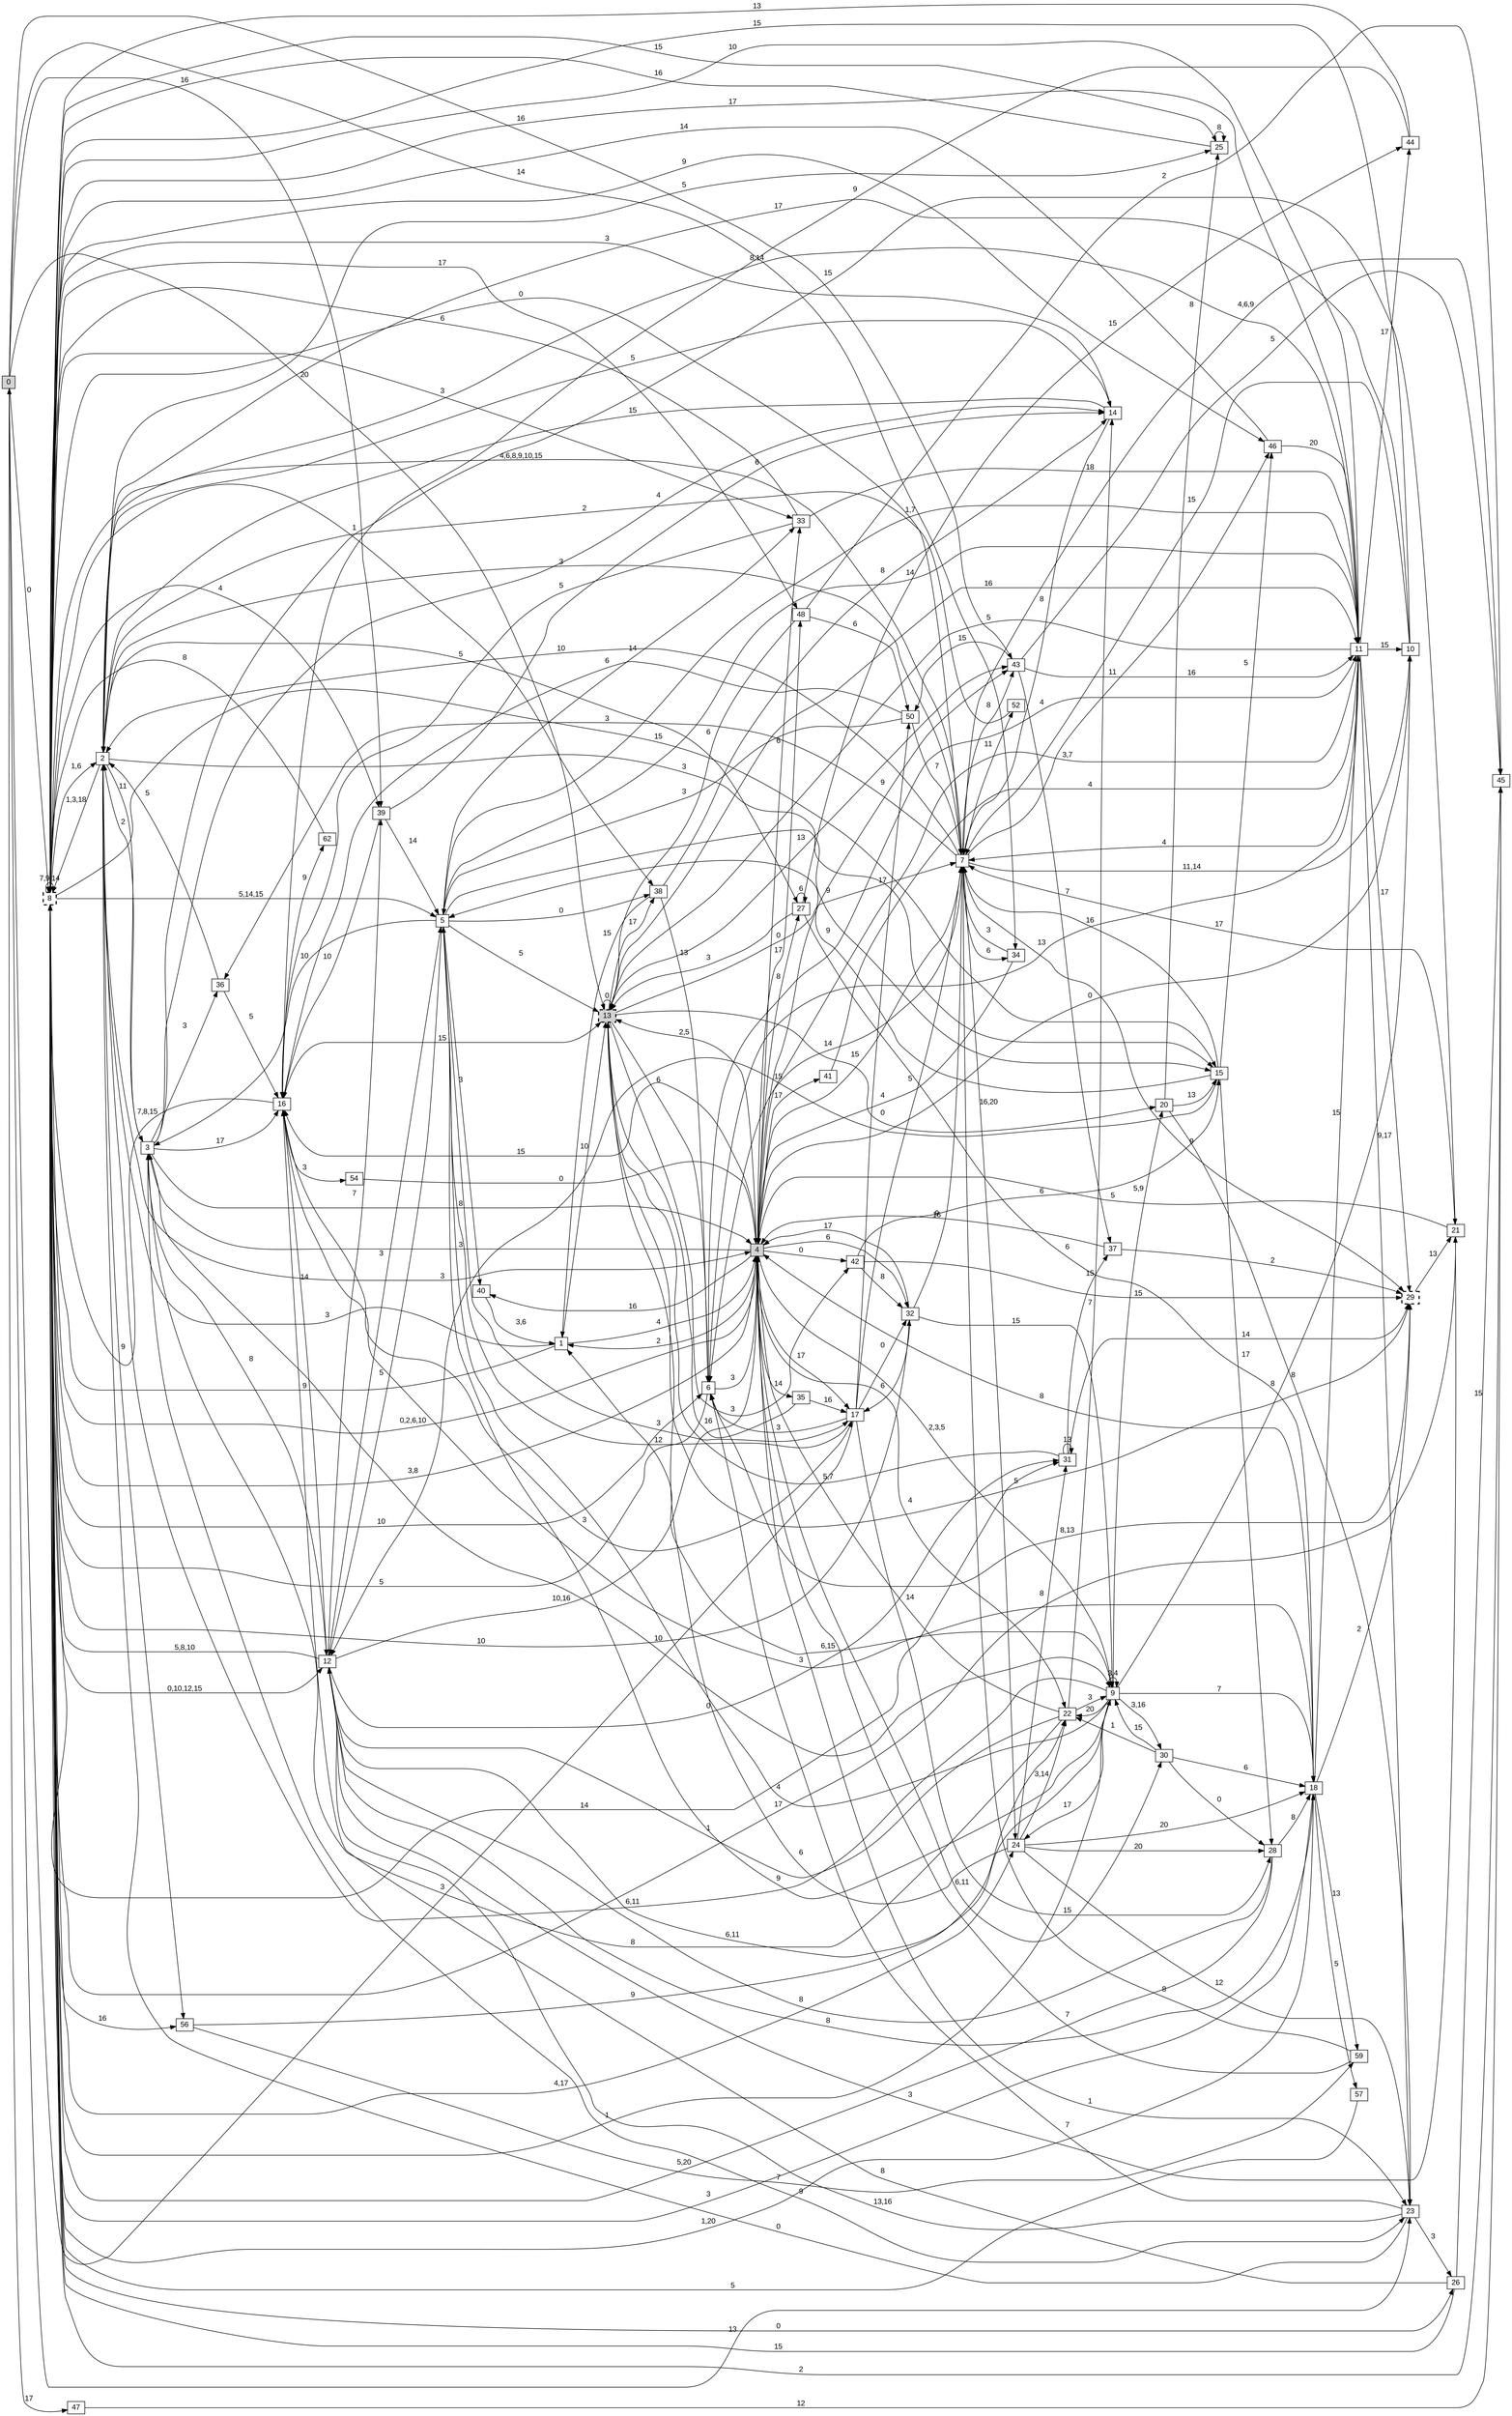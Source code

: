 digraph "NDFA" {
  rankdir=LR
  node [shape=box width=0.1 height=0.1 fontname=Arial]
  edge [fontname=Arial]
/* Estados */
 s0 [label="0" style="filled"] /* I:1 F:0 D:0 */
 s1 [label="1" ] /* I:0 F:0 D:0 */
 s2 [label="2" ] /* I:0 F:0 D:0 */
 s3 [label="3" ] /* I:0 F:0 D:0 */
 s4 [label="4" style="filled"] /* I:1 F:0 D:0 */
 s5 [label="5" ] /* I:0 F:0 D:0 */
 s6 [label="6" ] /* I:0 F:0 D:0 */
 s7 [label="7" ] /* I:0 F:0 D:0 */
 s8 [label="8" style="bold,dashed"] /* I:0 F:1 D:0 */
 s9 [label="9" ] /* I:0 F:0 D:0 */
 s10 [label="10" ] /* I:0 F:0 D:0 */
 s11 [label="11" ] /* I:0 F:0 D:0 */
 s12 [label="12" ] /* I:0 F:0 D:0 */
 s13 [label="13" style="filled,bold,dashed"] /* I:1 F:1 D:0 */
 s14 [label="14" ] /* I:0 F:0 D:0 */
 s15 [label="15" ] /* I:0 F:0 D:0 */
 s16 [label="16" ] /* I:0 F:0 D:0 */
 s17 [label="17" ] /* I:0 F:0 D:0 */
 s18 [label="18" ] /* I:0 F:0 D:0 */
 s20 [label="20" ] /* I:0 F:0 D:0 */
 s21 [label="21" ] /* I:0 F:0 D:0 */
 s22 [label="22" ] /* I:0 F:0 D:0 */
 s23 [label="23" ] /* I:0 F:0 D:0 */
 s24 [label="24" ] /* I:0 F:0 D:0 */
 s25 [label="25" ] /* I:0 F:0 D:0 */
 s26 [label="26" ] /* I:0 F:0 D:0 */
 s27 [label="27" ] /* I:0 F:0 D:0 */
 s28 [label="28" ] /* I:0 F:0 D:0 */
 s29 [label="29" style="bold,dashed"] /* I:0 F:1 D:0 */
 s30 [label="30" ] /* I:0 F:0 D:0 */
 s31 [label="31" ] /* I:0 F:0 D:0 */
 s32 [label="32" ] /* I:0 F:0 D:0 */
 s33 [label="33" ] /* I:0 F:0 D:0 */
 s34 [label="34" ] /* I:0 F:0 D:0 */
 s35 [label="35" ] /* I:0 F:0 D:0 */
 s36 [label="36" ] /* I:0 F:0 D:0 */
 s37 [label="37" ] /* I:0 F:0 D:0 */
 s38 [label="38" ] /* I:0 F:0 D:0 */
 s39 [label="39" ] /* I:0 F:0 D:0 */
 s40 [label="40" ] /* I:0 F:0 D:0 */
 s41 [label="41" ] /* I:0 F:0 D:0 */
 s42 [label="42" ] /* I:0 F:0 D:0 */
 s43 [label="43" ] /* I:0 F:0 D:0 */
 s44 [label="44" ] /* I:0 F:0 D:0 */
 s45 [label="45" ] /* I:0 F:0 D:0 */
 s46 [label="46" ] /* I:0 F:0 D:0 */
 s47 [label="47" ] /* I:0 F:0 D:0 */
 s48 [label="48" ] /* I:0 F:0 D:0 */
 s50 [label="50" ] /* I:0 F:0 D:0 */
 s52 [label="52" ] /* I:0 F:0 D:0 */
 s54 [label="54" ] /* I:0 F:0 D:0 */
 s56 [label="56" ] /* I:0 F:0 D:0 */
 s57 [label="57" ] /* I:0 F:0 D:0 */
 s59 [label="59" ] /* I:0 F:0 D:0 */
 s62 [label="62" ] /* I:0 F:0 D:0 */
/* Transiciones */
  s0 -> s8 [label="0"]
  s0 -> s13 [label="20"]
  s0 -> s23 [label="13"]
  s0 -> s34 [label="14"]
  s0 -> s39 [label="16"]
  s0 -> s43 [label="16"]
  s0 -> s47 [label="17"]
  s1 -> s2 [label="3"]
  s1 -> s4 [label="4"]
  s1 -> s8 [label="9"]
  s1 -> s13 [label="10"]
  s2 -> s3 [label="11"]
  s2 -> s4 [label="3"]
  s2 -> s7 [label="3"]
  s2 -> s8 [label="1,3,18"]
  s2 -> s11 [label="8,14"]
  s2 -> s14 [label="5"]
  s2 -> s15 [label="3"]
  s2 -> s25 [label="5"]
  s2 -> s27 [label="5"]
  s2 -> s56 [label="9"]
  s3 -> s2 [label="2"]
  s3 -> s4 [label="8"]
  s3 -> s9 [label="10"]
  s3 -> s14 [label="4"]
  s3 -> s16 [label="17"]
  s3 -> s21 [label="15"]
  s3 -> s23 [label="9"]
  s3 -> s36 [label="3"]
  s4 -> s1 [label="2"]
  s4 -> s3 [label="3"]
  s4 -> s7 [label="15"]
  s4 -> s8 [label="0,2,6,10"]
  s4 -> s9 [label="2,3,5"]
  s4 -> s10 [label="0"]
  s4 -> s13 [label="2,5"]
  s4 -> s16 [label="15"]
  s4 -> s17 [label="17"]
  s4 -> s22 [label="4"]
  s4 -> s23 [label="1"]
  s4 -> s27 [label="8"]
  s4 -> s30 [label="6,11"]
  s4 -> s32 [label="6"]
  s4 -> s33 [label="6"]
  s4 -> s35 [label="14"]
  s4 -> s40 [label="16"]
  s4 -> s41 [label="17"]
  s4 -> s42 [label="0"]
  s4 -> s43 [label="9"]
  s4 -> s48 [label="17"]
  s5 -> s3 [label="10"]
  s5 -> s9 [label="9"]
  s5 -> s11 [label="1,7"]
  s5 -> s12 [label="5"]
  s5 -> s13 [label="5"]
  s5 -> s15 [label="9"]
  s5 -> s17 [label="3"]
  s5 -> s33 [label="14"]
  s5 -> s38 [label="0"]
  s5 -> s40 [label="3"]
  s6 -> s4 [label="3"]
  s6 -> s8 [label="5"]
  s6 -> s11 [label="4"]
  s7 -> s2 [label="10"]
  s7 -> s6 [label="14"]
  s7 -> s8 [label="4,6,8,9,10,15"]
  s7 -> s10 [label="11,14"]
  s7 -> s24 [label="16,20"]
  s7 -> s29 [label="9"]
  s7 -> s34 [label="6"]
  s7 -> s36 [label="3"]
  s7 -> s43 [label="8"]
  s7 -> s46 [label="11"]
  s7 -> s52 [label="11"]
  s8 -> s2 [label="1,6"]
  s8 -> s4 [label="3,8"]
  s8 -> s5 [label="5,14,15"]
  s8 -> s6 [label="10"]
  s8 -> s7 [label="0"]
  s8 -> s8 [label="7,9,14"]
  s8 -> s11 [label="10"]
  s8 -> s12 [label="0,10,12,15"]
  s8 -> s15 [label="15"]
  s8 -> s18 [label="1,20"]
  s8 -> s24 [label="4,17"]
  s8 -> s25 [label="15"]
  s8 -> s26 [label="0"]
  s8 -> s31 [label="14"]
  s8 -> s32 [label="10"]
  s8 -> s33 [label="3"]
  s8 -> s38 [label="1"]
  s8 -> s39 [label="4"]
  s8 -> s46 [label="9"]
  s8 -> s48 [label="17"]
  s8 -> s56 [label="16"]
  s9 -> s1 [label="6,15"]
  s9 -> s2 [label="6,11"]
  s9 -> s5 [label="4"]
  s9 -> s8 [label="1"]
  s9 -> s9 [label="3,4"]
  s9 -> s10 [label="8"]
  s9 -> s12 [label="6,11"]
  s9 -> s18 [label="7"]
  s9 -> s20 [label="5,9"]
  s9 -> s22 [label="20"]
  s9 -> s24 [label="17"]
  s9 -> s30 [label="3,16"]
  s10 -> s2 [label="17"]
  s10 -> s7 [label="15"]
  s10 -> s8 [label="15"]
  s11 -> s4 [label="3,7"]
  s11 -> s5 [label="14"]
  s11 -> s6 [label="13"]
  s11 -> s7 [label="4"]
  s11 -> s8 [label="17"]
  s11 -> s10 [label="15"]
  s11 -> s13 [label="5"]
  s11 -> s23 [label="9,17"]
  s11 -> s29 [label="17"]
  s11 -> s44 [label="17"]
  s12 -> s3 [label="8"]
  s12 -> s4 [label="10,16"]
  s12 -> s5 [label="3"]
  s12 -> s8 [label="5,8,10"]
  s12 -> s21 [label="3"]
  s12 -> s31 [label="0"]
  s12 -> s39 [label="7"]
  s13 -> s6 [label="6"]
  s13 -> s7 [label="0"]
  s13 -> s11 [label="16"]
  s13 -> s13 [label="0"]
  s13 -> s20 [label="0"]
  s13 -> s29 [label="5"]
  s13 -> s38 [label="17"]
  s13 -> s42 [label="3"]
  s13 -> s43 [label="13"]
  s14 -> s2 [label="15"]
  s14 -> s7 [label="8"]
  s14 -> s8 [label="3"]
  s15 -> s5 [label="9"]
  s15 -> s7 [label="16"]
  s15 -> s12 [label="15"]
  s15 -> s28 [label="17"]
  s15 -> s46 [label="5"]
  s16 -> s8 [label="7,8,15"]
  s16 -> s12 [label="14"]
  s16 -> s13 [label="15"]
  s16 -> s17 [label="3"]
  s16 -> s54 [label="3"]
  s16 -> s62 [label="9"]
  s17 -> s0 [label="3"]
  s17 -> s5 [label="12"]
  s17 -> s6 [label="3"]
  s17 -> s7 [label="5"]
  s17 -> s28 [label="15"]
  s17 -> s32 [label="0"]
  s17 -> s50 [label="17"]
  s18 -> s4 [label="8"]
  s18 -> s8 [label="3"]
  s18 -> s11 [label="15"]
  s18 -> s12 [label="8"]
  s18 -> s16 [label="3"]
  s18 -> s29 [label="2"]
  s18 -> s57 [label="5"]
  s18 -> s59 [label="13"]
  s20 -> s15 [label="13"]
  s20 -> s23 [label="8"]
  s20 -> s25 [label="8"]
  s21 -> s4 [label="5"]
  s21 -> s7 [label="17"]
  s21 -> s8 [label="17"]
  s22 -> s3 [label="8"]
  s22 -> s4 [label="14"]
  s22 -> s9 [label="3"]
  s22 -> s12 [label="1"]
  s22 -> s14 [label="7"]
  s23 -> s2 [label="0"]
  s23 -> s6 [label="7"]
  s23 -> s12 [label="13,16"]
  s23 -> s26 [label="3"]
  s24 -> s13 [label="6"]
  s24 -> s18 [label="20"]
  s24 -> s22 [label="3,14"]
  s24 -> s23 [label="12"]
  s24 -> s28 [label="20"]
  s24 -> s31 [label="8"]
  s25 -> s8 [label="16"]
  s25 -> s25 [label="8"]
  s26 -> s8 [label="15"]
  s26 -> s16 [label="8"]
  s26 -> s45 [label="15"]
  s27 -> s13 [label="3"]
  s27 -> s18 [label="6"]
  s27 -> s27 [label="6"]
  s27 -> s44 [label="15"]
  s28 -> s8 [label="5,20"]
  s28 -> s12 [label="8"]
  s28 -> s18 [label="8"]
  s29 -> s6 [label="8,13"]
  s29 -> s21 [label="13"]
  s30 -> s9 [label="15"]
  s30 -> s18 [label="6"]
  s30 -> s22 [label="1"]
  s30 -> s28 [label="0"]
  s31 -> s13 [label="5,7"]
  s31 -> s29 [label="14"]
  s31 -> s31 [label="13"]
  s31 -> s37 [label="15"]
  s32 -> s4 [label="17"]
  s32 -> s7 [label="16"]
  s32 -> s9 [label="15"]
  s32 -> s17 [label="6"]
  s33 -> s8 [label="6"]
  s33 -> s11 [label="18"]
  s33 -> s16 [label="5"]
  s34 -> s4 [label="4"]
  s34 -> s7 [label="3"]
  s35 -> s13 [label="16"]
  s35 -> s17 [label="16"]
  s36 -> s2 [label="5"]
  s36 -> s16 [label="5"]
  s37 -> s4 [label="9"]
  s37 -> s29 [label="2"]
  s38 -> s1 [label="15"]
  s38 -> s6 [label="13"]
  s38 -> s14 [label="8"]
  s39 -> s5 [label="14"]
  s39 -> s14 [label="6"]
  s39 -> s16 [label="10"]
  s40 -> s1 [label="3,6"]
  s41 -> s11 [label="4"]
  s42 -> s15 [label="6"]
  s42 -> s29 [label="15"]
  s42 -> s32 [label="8"]
  s43 -> s11 [label="16"]
  s43 -> s37 [label="7"]
  s43 -> s45 [label="5"]
  s43 -> s50 [label="15"]
  s44 -> s8 [label="13"]
  s44 -> s16 [label="9"]
  s45 -> s7 [label="4,6,9"]
  s45 -> s8 [label="2"]
  s46 -> s8 [label="14"]
  s46 -> s11 [label="20"]
  s47 -> s45 [label="12"]
  s48 -> s13 [label="6"]
  s48 -> s45 [label="2"]
  s48 -> s50 [label="6"]
  s50 -> s5 [label="3"]
  s50 -> s7 [label="7"]
  s50 -> s16 [label="6"]
  s52 -> s2 [label="2"]
  s54 -> s4 [label="0"]
  s56 -> s22 [label="9"]
  s56 -> s59 [label="7"]
  s57 -> s8 [label="5"]
  s59 -> s4 [label="7"]
  s59 -> s7 [label="8"]
  s62 -> s8 [label="8"]
}
